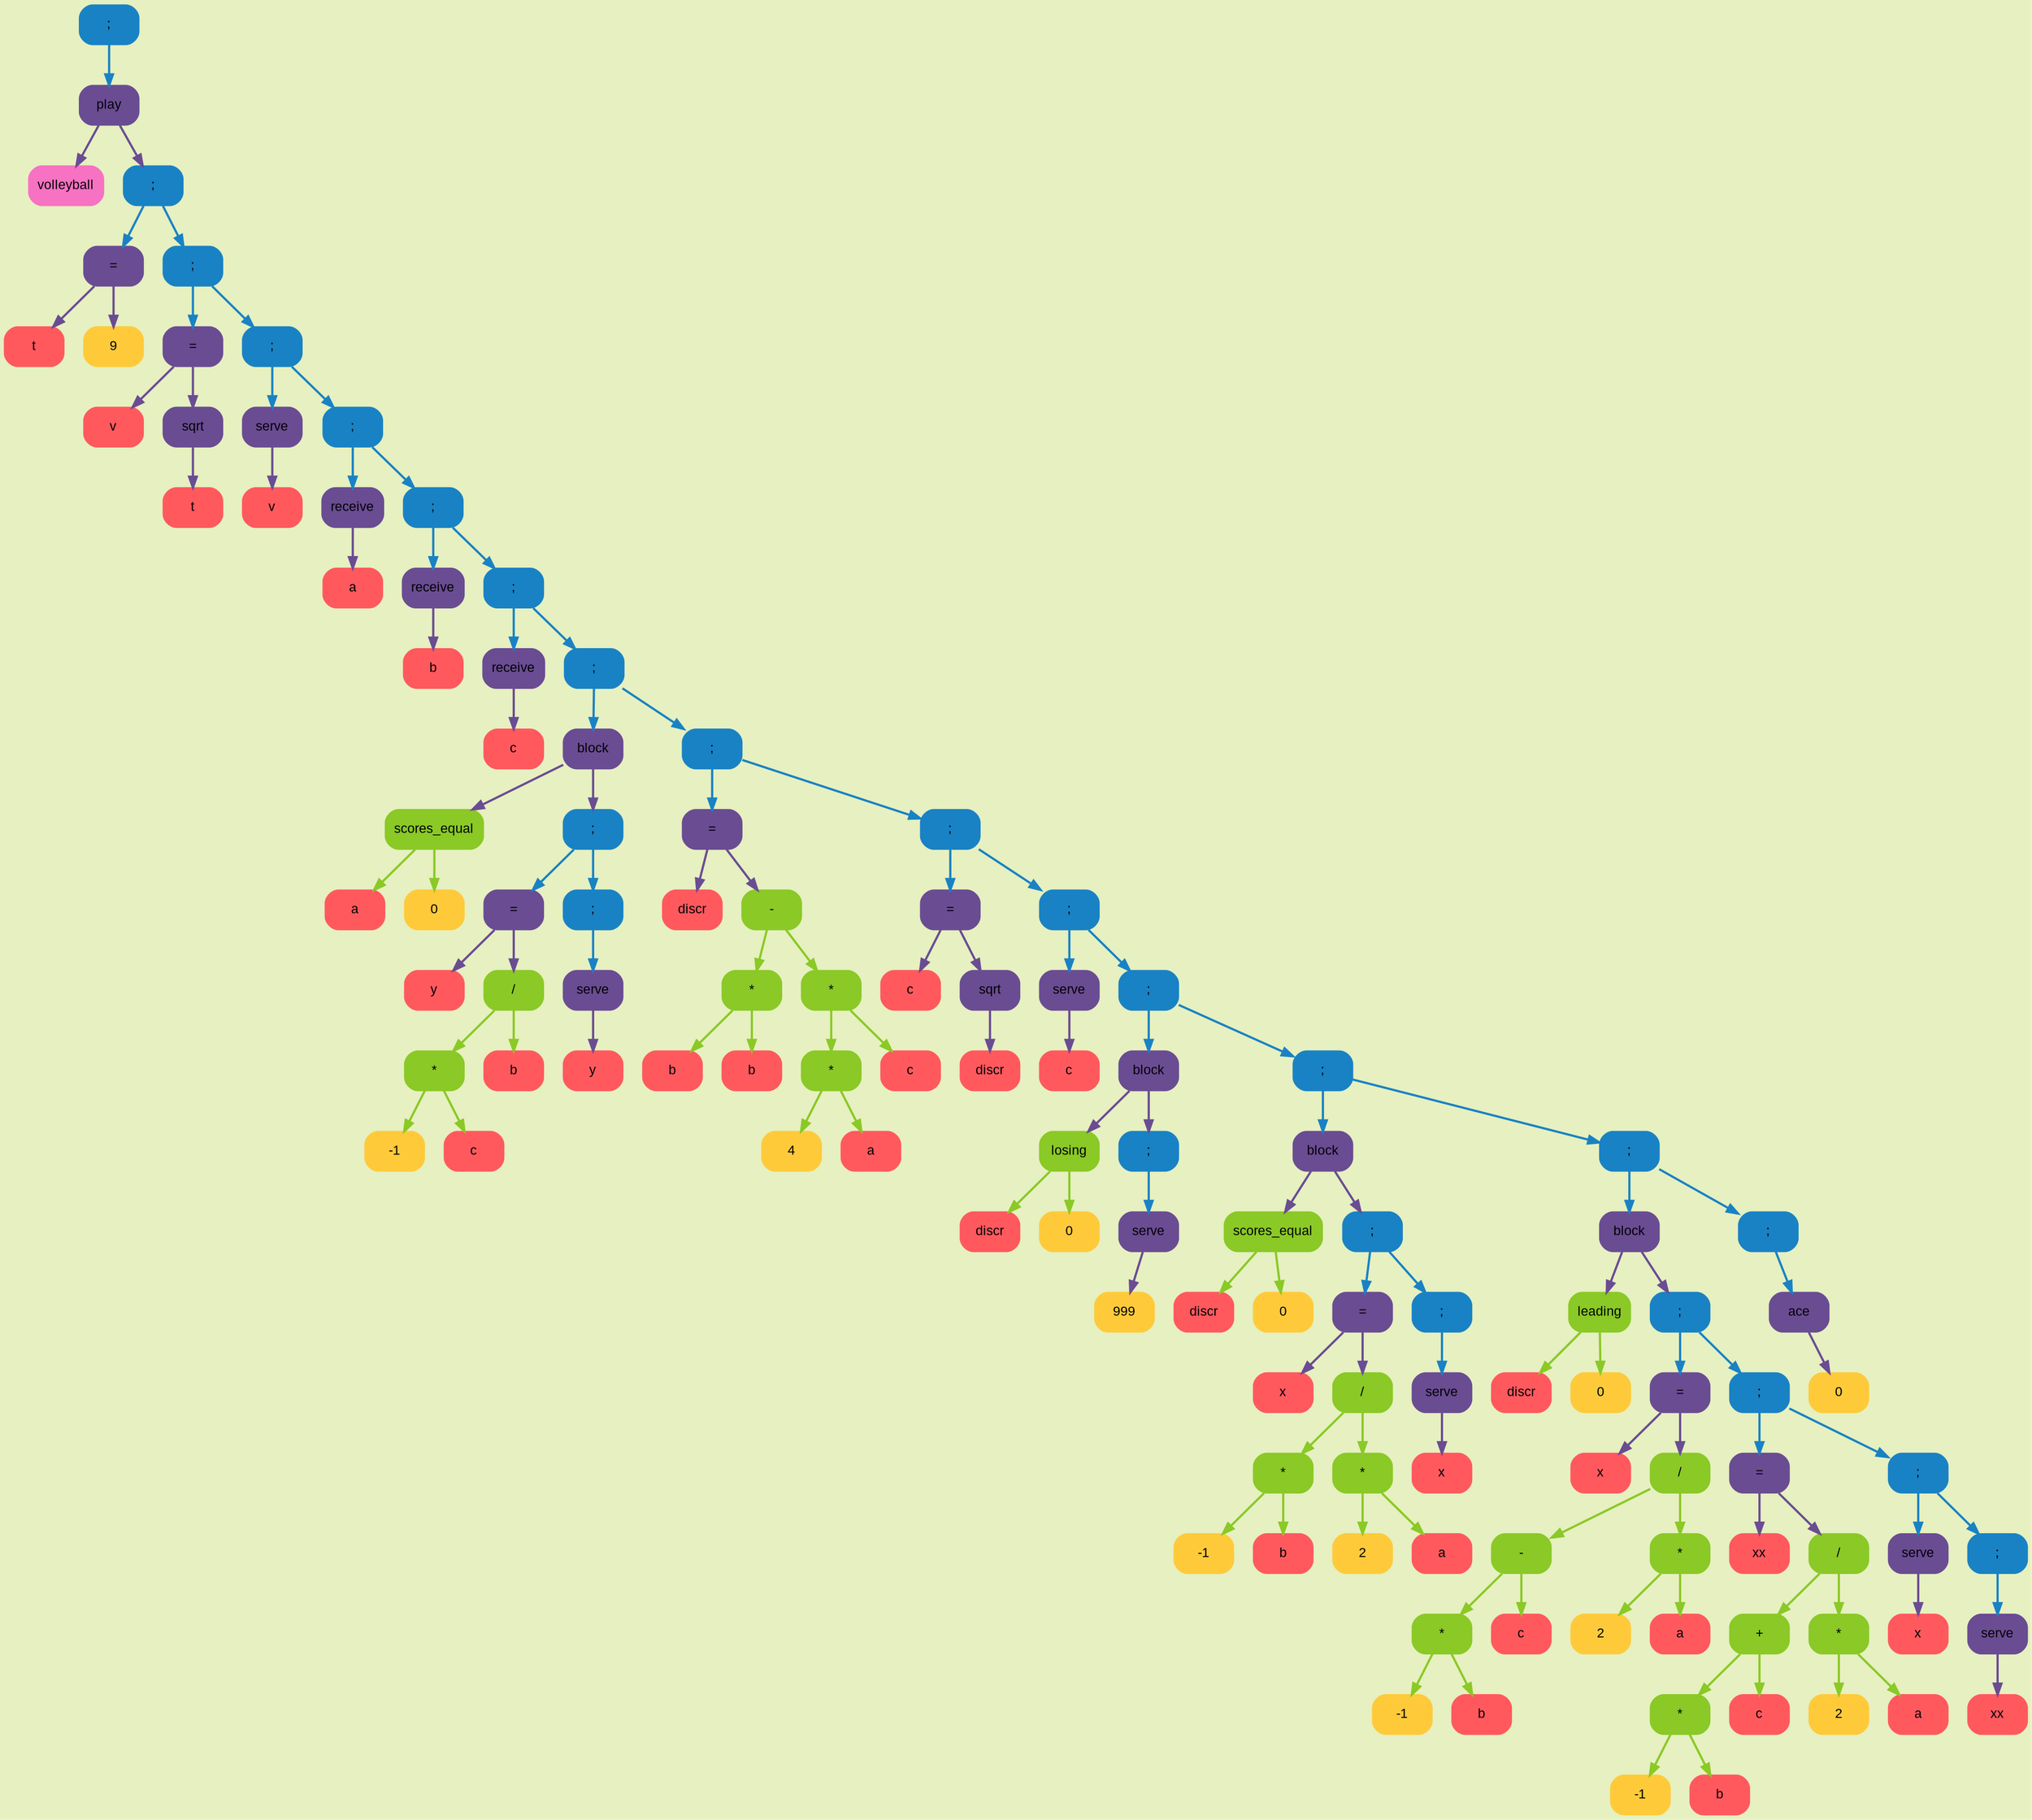 digraph G {
	rankdir=HR;
	bgcolor="#e6f0c0";
	node [fontname="Arial", fontsize=12];
	node0x504000000010 [shape="Mrecord"; style=filled; color="#1982c4"; label = ";" ];
	node0x504000000050 [shape="Mrecord"; style=filled; color="#6a4c93"; label = "play" ];
	node0x504000000090 [shape="Mrecord"; style=filled; color="#f772c2"; label = "volleyball" ];
	node0x504000000050 -> node0x504000000090 [color="#6a4c93"; style=bold;  weight=1000;];
	node0x5040000000d0 [shape="Mrecord"; style=filled; color="#1982c4"; label = ";" ];
	node0x504000000110 [shape="Mrecord"; style=filled; color="#6a4c93"; label = "=" ];
	node0x504000000150 [shape="Mrecord"; style=filled; color="#ff595e"; label = "t" ];
	node0x504000000110 -> node0x504000000150 [color="#6a4c93"; style=bold;  weight=1000;];
	node0x504000000190 [shape="Mrecord"; style=filled; color="#ffca3a"; label = "9" ];
	node0x504000000110 -> node0x504000000190 [color="#6a4c93"; style=bold; weight=1000;];
	node0x5040000000d0 -> node0x504000000110 [color="#1982c4"; style=bold;  weight=1000;];
	node0x5040000001d0 [shape="Mrecord"; style=filled; color="#1982c4"; label = ";" ];
	node0x504000000210 [shape="Mrecord"; style=filled; color="#6a4c93"; label = "=" ];
	node0x504000000250 [shape="Mrecord"; style=filled; color="#ff595e"; label = "v" ];
	node0x504000000210 -> node0x504000000250 [color="#6a4c93"; style=bold;  weight=1000;];
	node0x504000000290 [shape="Mrecord"; style=filled; color="#6a4c93"; label = "sqrt" ];
	node0x5040000002d0 [shape="Mrecord"; style=filled; color="#ff595e"; label = "t" ];
	node0x504000000290 -> node0x5040000002d0 [color="#6a4c93"; style=bold;  weight=1000;];
	node0x504000000210 -> node0x504000000290 [color="#6a4c93"; style=bold; weight=1000;];
	node0x5040000001d0 -> node0x504000000210 [color="#1982c4"; style=bold;  weight=1000;];
	node0x504000000310 [shape="Mrecord"; style=filled; color="#1982c4"; label = ";" ];
	node0x504000000350 [shape="Mrecord"; style=filled; color="#6a4c93"; label = "serve" ];
	node0x504000000390 [shape="Mrecord"; style=filled; color="#ff595e"; label = "v" ];
	node0x504000000350 -> node0x504000000390 [color="#6a4c93"; style=bold;  weight=1000;];
	node0x504000000310 -> node0x504000000350 [color="#1982c4"; style=bold;  weight=1000;];
	node0x5040000003d0 [shape="Mrecord"; style=filled; color="#1982c4"; label = ";" ];
	node0x504000000410 [shape="Mrecord"; style=filled; color="#6a4c93"; label = "receive" ];
	node0x504000000450 [shape="Mrecord"; style=filled; color="#ff595e"; label = "a" ];
	node0x504000000410 -> node0x504000000450 [color="#6a4c93"; style=bold;  weight=1000;];
	node0x5040000003d0 -> node0x504000000410 [color="#1982c4"; style=bold;  weight=1000;];
	node0x504000000490 [shape="Mrecord"; style=filled; color="#1982c4"; label = ";" ];
	node0x5040000004d0 [shape="Mrecord"; style=filled; color="#6a4c93"; label = "receive" ];
	node0x504000000510 [shape="Mrecord"; style=filled; color="#ff595e"; label = "b" ];
	node0x5040000004d0 -> node0x504000000510 [color="#6a4c93"; style=bold;  weight=1000;];
	node0x504000000490 -> node0x5040000004d0 [color="#1982c4"; style=bold;  weight=1000;];
	node0x504000000550 [shape="Mrecord"; style=filled; color="#1982c4"; label = ";" ];
	node0x504000000590 [shape="Mrecord"; style=filled; color="#6a4c93"; label = "receive" ];
	node0x5040000005d0 [shape="Mrecord"; style=filled; color="#ff595e"; label = "c" ];
	node0x504000000590 -> node0x5040000005d0 [color="#6a4c93"; style=bold;  weight=1000;];
	node0x504000000550 -> node0x504000000590 [color="#1982c4"; style=bold;  weight=1000;];
	node0x504000000610 [shape="Mrecord"; style=filled; color="#1982c4"; label = ";" ];
	node0x504000000650 [shape="Mrecord"; style=filled; color="#6a4c93"; label = "block" ];
	node0x504000000690 [shape="Mrecord"; style=filled; color="#8ac926"; label = "scores_equal" ];
	node0x5040000006d0 [shape="Mrecord"; style=filled; color="#ff595e"; label = "a" ];
	node0x504000000690 -> node0x5040000006d0 [color="#8ac926"; style=bold;  weight=1000;];
	node0x504000000710 [shape="Mrecord"; style=filled; color="#ffca3a"; label = "0" ];
	node0x504000000690 -> node0x504000000710 [color="#8ac926"; style=bold; weight=1000;];
	node0x504000000650 -> node0x504000000690 [color="#6a4c93"; style=bold;  weight=1000;];
	node0x504000000750 [shape="Mrecord"; style=filled; color="#1982c4"; label = ";" ];
	node0x504000000790 [shape="Mrecord"; style=filled; color="#6a4c93"; label = "=" ];
	node0x5040000007d0 [shape="Mrecord"; style=filled; color="#ff595e"; label = "y" ];
	node0x504000000790 -> node0x5040000007d0 [color="#6a4c93"; style=bold;  weight=1000;];
	node0x504000000810 [shape="Mrecord"; style=filled; color="#8ac926"; label = "/" ];
	node0x504000000850 [shape="Mrecord"; style=filled; color="#8ac926"; label = "*" ];
	node0x504000000890 [shape="Mrecord"; style=filled; color="#ffca3a"; label = "-1" ];
	node0x504000000850 -> node0x504000000890 [color="#8ac926"; style=bold;  weight=1000;];
	node0x5040000008d0 [shape="Mrecord"; style=filled; color="#ff595e"; label = "c" ];
	node0x504000000850 -> node0x5040000008d0 [color="#8ac926"; style=bold; weight=1000;];
	node0x504000000810 -> node0x504000000850 [color="#8ac926"; style=bold;  weight=1000;];
	node0x504000000910 [shape="Mrecord"; style=filled; color="#ff595e"; label = "b" ];
	node0x504000000810 -> node0x504000000910 [color="#8ac926"; style=bold; weight=1000;];
	node0x504000000790 -> node0x504000000810 [color="#6a4c93"; style=bold; weight=1000;];
	node0x504000000750 -> node0x504000000790 [color="#1982c4"; style=bold;  weight=1000;];
	node0x504000000950 [shape="Mrecord"; style=filled; color="#1982c4"; label = ";" ];
	node0x504000000990 [shape="Mrecord"; style=filled; color="#6a4c93"; label = "serve" ];
	node0x5040000009d0 [shape="Mrecord"; style=filled; color="#ff595e"; label = "y" ];
	node0x504000000990 -> node0x5040000009d0 [color="#6a4c93"; style=bold;  weight=1000;];
	node0x504000000950 -> node0x504000000990 [color="#1982c4"; style=bold;  weight=1000;];
	node0x504000000750 -> node0x504000000950 [color="#1982c4"; style=bold; weight=1000;];
	node0x504000000650 -> node0x504000000750 [color="#6a4c93"; style=bold; weight=1000;];
	node0x504000000610 -> node0x504000000650 [color="#1982c4"; style=bold;  weight=1000;];
	node0x504000000a10 [shape="Mrecord"; style=filled; color="#1982c4"; label = ";" ];
	node0x504000000a50 [shape="Mrecord"; style=filled; color="#6a4c93"; label = "=" ];
	node0x504000000a90 [shape="Mrecord"; style=filled; color="#ff595e"; label = "discr" ];
	node0x504000000a50 -> node0x504000000a90 [color="#6a4c93"; style=bold;  weight=1000;];
	node0x504000000ad0 [shape="Mrecord"; style=filled; color="#8ac926"; label = "-" ];
	node0x504000000b10 [shape="Mrecord"; style=filled; color="#8ac926"; label = "*" ];
	node0x504000000b50 [shape="Mrecord"; style=filled; color="#ff595e"; label = "b" ];
	node0x504000000b10 -> node0x504000000b50 [color="#8ac926"; style=bold;  weight=1000;];
	node0x504000000b90 [shape="Mrecord"; style=filled; color="#ff595e"; label = "b" ];
	node0x504000000b10 -> node0x504000000b90 [color="#8ac926"; style=bold; weight=1000;];
	node0x504000000ad0 -> node0x504000000b10 [color="#8ac926"; style=bold;  weight=1000;];
	node0x504000000bd0 [shape="Mrecord"; style=filled; color="#8ac926"; label = "*" ];
	node0x504000000c10 [shape="Mrecord"; style=filled; color="#8ac926"; label = "*" ];
	node0x504000000c50 [shape="Mrecord"; style=filled; color="#ffca3a"; label = "4" ];
	node0x504000000c10 -> node0x504000000c50 [color="#8ac926"; style=bold;  weight=1000;];
	node0x504000000c90 [shape="Mrecord"; style=filled; color="#ff595e"; label = "a" ];
	node0x504000000c10 -> node0x504000000c90 [color="#8ac926"; style=bold; weight=1000;];
	node0x504000000bd0 -> node0x504000000c10 [color="#8ac926"; style=bold;  weight=1000;];
	node0x504000000cd0 [shape="Mrecord"; style=filled; color="#ff595e"; label = "c" ];
	node0x504000000bd0 -> node0x504000000cd0 [color="#8ac926"; style=bold; weight=1000;];
	node0x504000000ad0 -> node0x504000000bd0 [color="#8ac926"; style=bold; weight=1000;];
	node0x504000000a50 -> node0x504000000ad0 [color="#6a4c93"; style=bold; weight=1000;];
	node0x504000000a10 -> node0x504000000a50 [color="#1982c4"; style=bold;  weight=1000;];
	node0x504000000d10 [shape="Mrecord"; style=filled; color="#1982c4"; label = ";" ];
	node0x504000000d50 [shape="Mrecord"; style=filled; color="#6a4c93"; label = "=" ];
	node0x504000000d90 [shape="Mrecord"; style=filled; color="#ff595e"; label = "c" ];
	node0x504000000d50 -> node0x504000000d90 [color="#6a4c93"; style=bold;  weight=1000;];
	node0x504000000dd0 [shape="Mrecord"; style=filled; color="#6a4c93"; label = "sqrt" ];
	node0x504000000e10 [shape="Mrecord"; style=filled; color="#ff595e"; label = "discr" ];
	node0x504000000dd0 -> node0x504000000e10 [color="#6a4c93"; style=bold;  weight=1000;];
	node0x504000000d50 -> node0x504000000dd0 [color="#6a4c93"; style=bold; weight=1000;];
	node0x504000000d10 -> node0x504000000d50 [color="#1982c4"; style=bold;  weight=1000;];
	node0x504000000e50 [shape="Mrecord"; style=filled; color="#1982c4"; label = ";" ];
	node0x504000000e90 [shape="Mrecord"; style=filled; color="#6a4c93"; label = "serve" ];
	node0x504000000ed0 [shape="Mrecord"; style=filled; color="#ff595e"; label = "c" ];
	node0x504000000e90 -> node0x504000000ed0 [color="#6a4c93"; style=bold;  weight=1000;];
	node0x504000000e50 -> node0x504000000e90 [color="#1982c4"; style=bold;  weight=1000;];
	node0x504000000f10 [shape="Mrecord"; style=filled; color="#1982c4"; label = ";" ];
	node0x504000000f50 [shape="Mrecord"; style=filled; color="#6a4c93"; label = "block" ];
	node0x504000000f90 [shape="Mrecord"; style=filled; color="#8ac926"; label = "losing" ];
	node0x504000000fd0 [shape="Mrecord"; style=filled; color="#ff595e"; label = "discr" ];
	node0x504000000f90 -> node0x504000000fd0 [color="#8ac926"; style=bold;  weight=1000;];
	node0x504000001010 [shape="Mrecord"; style=filled; color="#ffca3a"; label = "0" ];
	node0x504000000f90 -> node0x504000001010 [color="#8ac926"; style=bold; weight=1000;];
	node0x504000000f50 -> node0x504000000f90 [color="#6a4c93"; style=bold;  weight=1000;];
	node0x504000001050 [shape="Mrecord"; style=filled; color="#1982c4"; label = ";" ];
	node0x504000001090 [shape="Mrecord"; style=filled; color="#6a4c93"; label = "serve" ];
	node0x5040000010d0 [shape="Mrecord"; style=filled; color="#ffca3a"; label = "999" ];
	node0x504000001090 -> node0x5040000010d0 [color="#6a4c93"; style=bold;  weight=1000;];
	node0x504000001050 -> node0x504000001090 [color="#1982c4"; style=bold;  weight=1000;];
	node0x504000000f50 -> node0x504000001050 [color="#6a4c93"; style=bold; weight=1000;];
	node0x504000000f10 -> node0x504000000f50 [color="#1982c4"; style=bold;  weight=1000;];
	node0x504000001110 [shape="Mrecord"; style=filled; color="#1982c4"; label = ";" ];
	node0x504000001150 [shape="Mrecord"; style=filled; color="#6a4c93"; label = "block" ];
	node0x504000001190 [shape="Mrecord"; style=filled; color="#8ac926"; label = "scores_equal" ];
	node0x5040000011d0 [shape="Mrecord"; style=filled; color="#ff595e"; label = "discr" ];
	node0x504000001190 -> node0x5040000011d0 [color="#8ac926"; style=bold;  weight=1000;];
	node0x504000001210 [shape="Mrecord"; style=filled; color="#ffca3a"; label = "0" ];
	node0x504000001190 -> node0x504000001210 [color="#8ac926"; style=bold; weight=1000;];
	node0x504000001150 -> node0x504000001190 [color="#6a4c93"; style=bold;  weight=1000;];
	node0x504000001250 [shape="Mrecord"; style=filled; color="#1982c4"; label = ";" ];
	node0x504000001290 [shape="Mrecord"; style=filled; color="#6a4c93"; label = "=" ];
	node0x5040000012d0 [shape="Mrecord"; style=filled; color="#ff595e"; label = "x" ];
	node0x504000001290 -> node0x5040000012d0 [color="#6a4c93"; style=bold;  weight=1000;];
	node0x504000001310 [shape="Mrecord"; style=filled; color="#8ac926"; label = "/" ];
	node0x504000001350 [shape="Mrecord"; style=filled; color="#8ac926"; label = "*" ];
	node0x504000001390 [shape="Mrecord"; style=filled; color="#ffca3a"; label = "-1" ];
	node0x504000001350 -> node0x504000001390 [color="#8ac926"; style=bold;  weight=1000;];
	node0x5040000013d0 [shape="Mrecord"; style=filled; color="#ff595e"; label = "b" ];
	node0x504000001350 -> node0x5040000013d0 [color="#8ac926"; style=bold; weight=1000;];
	node0x504000001310 -> node0x504000001350 [color="#8ac926"; style=bold;  weight=1000;];
	node0x504000001410 [shape="Mrecord"; style=filled; color="#8ac926"; label = "*" ];
	node0x504000001450 [shape="Mrecord"; style=filled; color="#ffca3a"; label = "2" ];
	node0x504000001410 -> node0x504000001450 [color="#8ac926"; style=bold;  weight=1000;];
	node0x504000001490 [shape="Mrecord"; style=filled; color="#ff595e"; label = "a" ];
	node0x504000001410 -> node0x504000001490 [color="#8ac926"; style=bold; weight=1000;];
	node0x504000001310 -> node0x504000001410 [color="#8ac926"; style=bold; weight=1000;];
	node0x504000001290 -> node0x504000001310 [color="#6a4c93"; style=bold; weight=1000;];
	node0x504000001250 -> node0x504000001290 [color="#1982c4"; style=bold;  weight=1000;];
	node0x5040000014d0 [shape="Mrecord"; style=filled; color="#1982c4"; label = ";" ];
	node0x504000001510 [shape="Mrecord"; style=filled; color="#6a4c93"; label = "serve" ];
	node0x504000001550 [shape="Mrecord"; style=filled; color="#ff595e"; label = "x" ];
	node0x504000001510 -> node0x504000001550 [color="#6a4c93"; style=bold;  weight=1000;];
	node0x5040000014d0 -> node0x504000001510 [color="#1982c4"; style=bold;  weight=1000;];
	node0x504000001250 -> node0x5040000014d0 [color="#1982c4"; style=bold; weight=1000;];
	node0x504000001150 -> node0x504000001250 [color="#6a4c93"; style=bold; weight=1000;];
	node0x504000001110 -> node0x504000001150 [color="#1982c4"; style=bold;  weight=1000;];
	node0x504000001590 [shape="Mrecord"; style=filled; color="#1982c4"; label = ";" ];
	node0x5040000015d0 [shape="Mrecord"; style=filled; color="#6a4c93"; label = "block" ];
	node0x504000001610 [shape="Mrecord"; style=filled; color="#8ac926"; label = "leading" ];
	node0x504000001650 [shape="Mrecord"; style=filled; color="#ff595e"; label = "discr" ];
	node0x504000001610 -> node0x504000001650 [color="#8ac926"; style=bold;  weight=1000;];
	node0x504000001690 [shape="Mrecord"; style=filled; color="#ffca3a"; label = "0" ];
	node0x504000001610 -> node0x504000001690 [color="#8ac926"; style=bold; weight=1000;];
	node0x5040000015d0 -> node0x504000001610 [color="#6a4c93"; style=bold;  weight=1000;];
	node0x5040000016d0 [shape="Mrecord"; style=filled; color="#1982c4"; label = ";" ];
	node0x504000001710 [shape="Mrecord"; style=filled; color="#6a4c93"; label = "=" ];
	node0x504000001750 [shape="Mrecord"; style=filled; color="#ff595e"; label = "x" ];
	node0x504000001710 -> node0x504000001750 [color="#6a4c93"; style=bold;  weight=1000;];
	node0x504000001790 [shape="Mrecord"; style=filled; color="#8ac926"; label = "/" ];
	node0x5040000017d0 [shape="Mrecord"; style=filled; color="#8ac926"; label = "-" ];
	node0x504000001810 [shape="Mrecord"; style=filled; color="#8ac926"; label = "*" ];
	node0x504000001850 [shape="Mrecord"; style=filled; color="#ffca3a"; label = "-1" ];
	node0x504000001810 -> node0x504000001850 [color="#8ac926"; style=bold;  weight=1000;];
	node0x504000001890 [shape="Mrecord"; style=filled; color="#ff595e"; label = "b" ];
	node0x504000001810 -> node0x504000001890 [color="#8ac926"; style=bold; weight=1000;];
	node0x5040000017d0 -> node0x504000001810 [color="#8ac926"; style=bold;  weight=1000;];
	node0x5040000018d0 [shape="Mrecord"; style=filled; color="#ff595e"; label = "c" ];
	node0x5040000017d0 -> node0x5040000018d0 [color="#8ac926"; style=bold; weight=1000;];
	node0x504000001790 -> node0x5040000017d0 [color="#8ac926"; style=bold;  weight=1000;];
	node0x504000001910 [shape="Mrecord"; style=filled; color="#8ac926"; label = "*" ];
	node0x504000001950 [shape="Mrecord"; style=filled; color="#ffca3a"; label = "2" ];
	node0x504000001910 -> node0x504000001950 [color="#8ac926"; style=bold;  weight=1000;];
	node0x504000001990 [shape="Mrecord"; style=filled; color="#ff595e"; label = "a" ];
	node0x504000001910 -> node0x504000001990 [color="#8ac926"; style=bold; weight=1000;];
	node0x504000001790 -> node0x504000001910 [color="#8ac926"; style=bold; weight=1000;];
	node0x504000001710 -> node0x504000001790 [color="#6a4c93"; style=bold; weight=1000;];
	node0x5040000016d0 -> node0x504000001710 [color="#1982c4"; style=bold;  weight=1000;];
	node0x5040000019d0 [shape="Mrecord"; style=filled; color="#1982c4"; label = ";" ];
	node0x504000001a10 [shape="Mrecord"; style=filled; color="#6a4c93"; label = "=" ];
	node0x504000001a50 [shape="Mrecord"; style=filled; color="#ff595e"; label = "xx" ];
	node0x504000001a10 -> node0x504000001a50 [color="#6a4c93"; style=bold;  weight=1000;];
	node0x504000001a90 [shape="Mrecord"; style=filled; color="#8ac926"; label = "/" ];
	node0x504000001ad0 [shape="Mrecord"; style=filled; color="#8ac926"; label = "+" ];
	node0x504000001b10 [shape="Mrecord"; style=filled; color="#8ac926"; label = "*" ];
	node0x504000001b50 [shape="Mrecord"; style=filled; color="#ffca3a"; label = "-1" ];
	node0x504000001b10 -> node0x504000001b50 [color="#8ac926"; style=bold;  weight=1000;];
	node0x504000001b90 [shape="Mrecord"; style=filled; color="#ff595e"; label = "b" ];
	node0x504000001b10 -> node0x504000001b90 [color="#8ac926"; style=bold; weight=1000;];
	node0x504000001ad0 -> node0x504000001b10 [color="#8ac926"; style=bold;  weight=1000;];
	node0x504000001bd0 [shape="Mrecord"; style=filled; color="#ff595e"; label = "c" ];
	node0x504000001ad0 -> node0x504000001bd0 [color="#8ac926"; style=bold; weight=1000;];
	node0x504000001a90 -> node0x504000001ad0 [color="#8ac926"; style=bold;  weight=1000;];
	node0x504000001c10 [shape="Mrecord"; style=filled; color="#8ac926"; label = "*" ];
	node0x504000001c50 [shape="Mrecord"; style=filled; color="#ffca3a"; label = "2" ];
	node0x504000001c10 -> node0x504000001c50 [color="#8ac926"; style=bold;  weight=1000;];
	node0x504000001c90 [shape="Mrecord"; style=filled; color="#ff595e"; label = "a" ];
	node0x504000001c10 -> node0x504000001c90 [color="#8ac926"; style=bold; weight=1000;];
	node0x504000001a90 -> node0x504000001c10 [color="#8ac926"; style=bold; weight=1000;];
	node0x504000001a10 -> node0x504000001a90 [color="#6a4c93"; style=bold; weight=1000;];
	node0x5040000019d0 -> node0x504000001a10 [color="#1982c4"; style=bold;  weight=1000;];
	node0x504000001cd0 [shape="Mrecord"; style=filled; color="#1982c4"; label = ";" ];
	node0x504000001d10 [shape="Mrecord"; style=filled; color="#6a4c93"; label = "serve" ];
	node0x504000001d50 [shape="Mrecord"; style=filled; color="#ff595e"; label = "x" ];
	node0x504000001d10 -> node0x504000001d50 [color="#6a4c93"; style=bold;  weight=1000;];
	node0x504000001cd0 -> node0x504000001d10 [color="#1982c4"; style=bold;  weight=1000;];
	node0x504000001d90 [shape="Mrecord"; style=filled; color="#1982c4"; label = ";" ];
	node0x504000001dd0 [shape="Mrecord"; style=filled; color="#6a4c93"; label = "serve" ];
	node0x504000001e10 [shape="Mrecord"; style=filled; color="#ff595e"; label = "xx" ];
	node0x504000001dd0 -> node0x504000001e10 [color="#6a4c93"; style=bold;  weight=1000;];
	node0x504000001d90 -> node0x504000001dd0 [color="#1982c4"; style=bold;  weight=1000;];
	node0x504000001cd0 -> node0x504000001d90 [color="#1982c4"; style=bold; weight=1000;];
	node0x5040000019d0 -> node0x504000001cd0 [color="#1982c4"; style=bold; weight=1000;];
	node0x5040000016d0 -> node0x5040000019d0 [color="#1982c4"; style=bold; weight=1000;];
	node0x5040000015d0 -> node0x5040000016d0 [color="#6a4c93"; style=bold; weight=1000;];
	node0x504000001590 -> node0x5040000015d0 [color="#1982c4"; style=bold;  weight=1000;];
	node0x504000001e50 [shape="Mrecord"; style=filled; color="#1982c4"; label = ";" ];
	node0x504000001e90 [shape="Mrecord"; style=filled; color="#6a4c93"; label = "ace" ];
	node0x504000001ed0 [shape="Mrecord"; style=filled; color="#ffca3a"; label = "0" ];
	node0x504000001e90 -> node0x504000001ed0 [color="#6a4c93"; style=bold;  weight=1000;];
	node0x504000001e50 -> node0x504000001e90 [color="#1982c4"; style=bold;  weight=1000;];
	node0x504000001590 -> node0x504000001e50 [color="#1982c4"; style=bold; weight=1000;];
	node0x504000001110 -> node0x504000001590 [color="#1982c4"; style=bold; weight=1000;];
	node0x504000000f10 -> node0x504000001110 [color="#1982c4"; style=bold; weight=1000;];
	node0x504000000e50 -> node0x504000000f10 [color="#1982c4"; style=bold; weight=1000;];
	node0x504000000d10 -> node0x504000000e50 [color="#1982c4"; style=bold; weight=1000;];
	node0x504000000a10 -> node0x504000000d10 [color="#1982c4"; style=bold; weight=1000;];
	node0x504000000610 -> node0x504000000a10 [color="#1982c4"; style=bold; weight=1000;];
	node0x504000000550 -> node0x504000000610 [color="#1982c4"; style=bold; weight=1000;];
	node0x504000000490 -> node0x504000000550 [color="#1982c4"; style=bold; weight=1000;];
	node0x5040000003d0 -> node0x504000000490 [color="#1982c4"; style=bold; weight=1000;];
	node0x504000000310 -> node0x5040000003d0 [color="#1982c4"; style=bold; weight=1000;];
	node0x5040000001d0 -> node0x504000000310 [color="#1982c4"; style=bold; weight=1000;];
	node0x5040000000d0 -> node0x5040000001d0 [color="#1982c4"; style=bold; weight=1000;];
	node0x504000000050 -> node0x5040000000d0 [color="#6a4c93"; style=bold; weight=1000;];
	node0x504000000010 -> node0x504000000050 [color="#1982c4"; style=bold;  weight=1000;];
}
